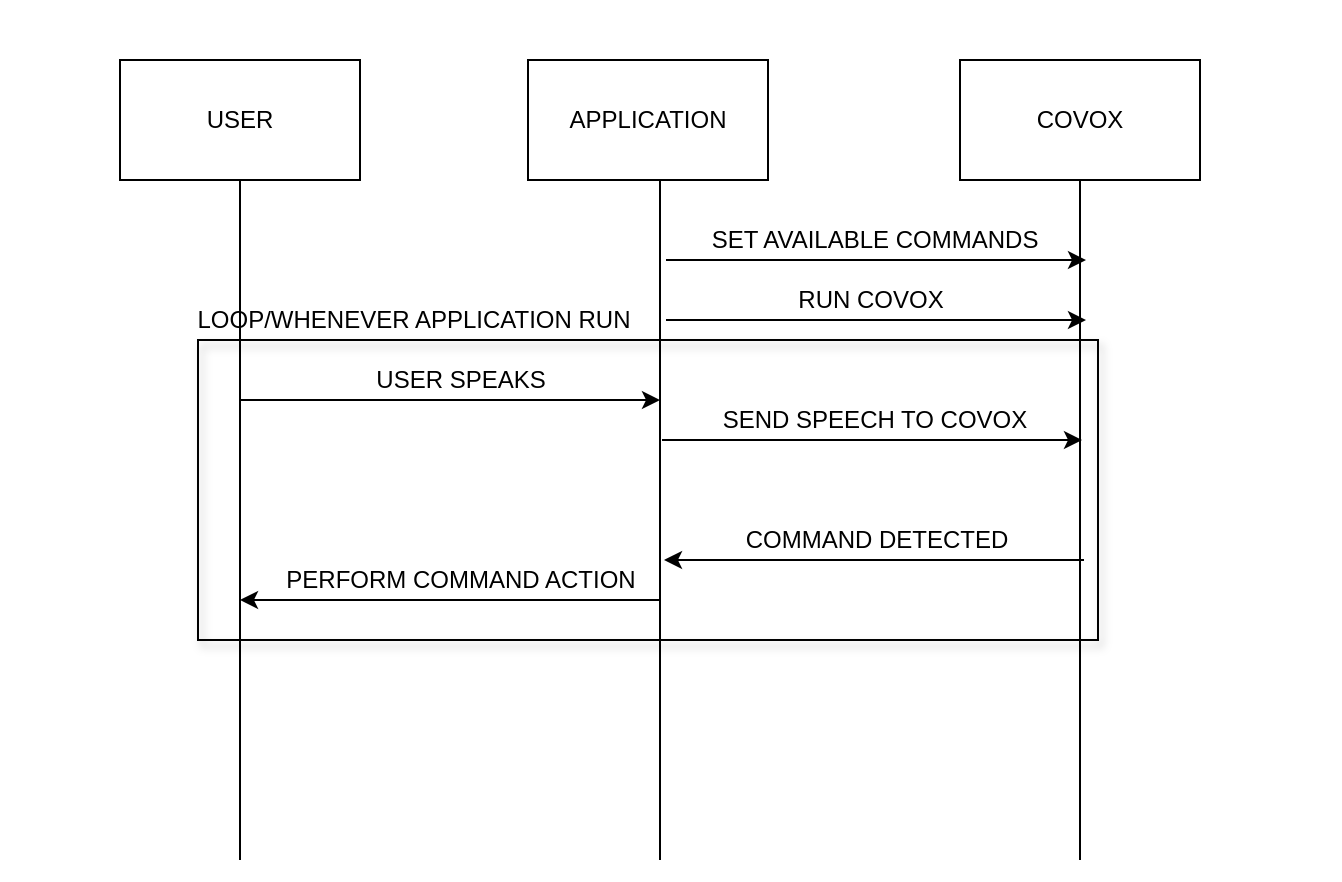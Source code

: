 <mxfile version="14.2.9" type="device"><diagram id="ca0A8XBpIzDin1rm0OsK" name="Page-1"><mxGraphModel dx="2135" dy="719" grid="1" gridSize="10" guides="1" tooltips="1" connect="1" arrows="1" fold="1" page="1" pageScale="1" pageWidth="827" pageHeight="1169" math="0" shadow="0"><root><mxCell id="0"/><mxCell id="1" parent="0"/><mxCell id="lr40p68Yek2Hbg__FUkY-50" value="" style="rounded=0;whiteSpace=wrap;html=1;shadow=0;fillColor=#FFFFFF;strokeColor=none;" vertex="1" parent="1"><mxGeometry x="150" width="670" height="440" as="geometry"/></mxCell><mxCell id="lr40p68Yek2Hbg__FUkY-14" value="USER" style="rounded=0;whiteSpace=wrap;html=1;" vertex="1" parent="1"><mxGeometry x="210" y="30" width="120" height="60" as="geometry"/></mxCell><mxCell id="lr40p68Yek2Hbg__FUkY-15" value="APPLICATION" style="rounded=0;whiteSpace=wrap;html=1;" vertex="1" parent="1"><mxGeometry x="414" y="30" width="120" height="60" as="geometry"/></mxCell><mxCell id="lr40p68Yek2Hbg__FUkY-24" value="COVOX" style="rounded=0;whiteSpace=wrap;html=1;" vertex="1" parent="1"><mxGeometry x="630" y="30" width="120" height="60" as="geometry"/></mxCell><mxCell id="lr40p68Yek2Hbg__FUkY-25" value="" style="endArrow=none;html=1;" edge="1" parent="1"><mxGeometry width="50" height="50" relative="1" as="geometry"><mxPoint x="270" y="430" as="sourcePoint"/><mxPoint x="270" y="90" as="targetPoint"/></mxGeometry></mxCell><mxCell id="lr40p68Yek2Hbg__FUkY-26" value="" style="endArrow=none;html=1;" edge="1" parent="1"><mxGeometry width="50" height="50" relative="1" as="geometry"><mxPoint x="480" y="430" as="sourcePoint"/><mxPoint x="480" y="90" as="targetPoint"/></mxGeometry></mxCell><mxCell id="lr40p68Yek2Hbg__FUkY-27" value="" style="endArrow=none;html=1;" edge="1" parent="1"><mxGeometry width="50" height="50" relative="1" as="geometry"><mxPoint x="690" y="430" as="sourcePoint"/><mxPoint x="690" y="90" as="targetPoint"/></mxGeometry></mxCell><mxCell id="lr40p68Yek2Hbg__FUkY-29" value="" style="endArrow=classic;html=1;" edge="1" parent="1"><mxGeometry width="50" height="50" relative="1" as="geometry"><mxPoint x="483" y="130" as="sourcePoint"/><mxPoint x="693" y="130" as="targetPoint"/></mxGeometry></mxCell><mxCell id="lr40p68Yek2Hbg__FUkY-31" value="" style="endArrow=classic;html=1;" edge="1" parent="1"><mxGeometry width="50" height="50" relative="1" as="geometry"><mxPoint x="270" y="200" as="sourcePoint"/><mxPoint x="480" y="200" as="targetPoint"/></mxGeometry></mxCell><mxCell id="lr40p68Yek2Hbg__FUkY-32" value="" style="endArrow=classic;html=1;" edge="1" parent="1"><mxGeometry width="50" height="50" relative="1" as="geometry"><mxPoint x="481" y="220" as="sourcePoint"/><mxPoint x="691" y="220" as="targetPoint"/></mxGeometry></mxCell><mxCell id="lr40p68Yek2Hbg__FUkY-34" value="" style="endArrow=classic;html=1;" edge="1" parent="1"><mxGeometry width="50" height="50" relative="1" as="geometry"><mxPoint x="692" y="280" as="sourcePoint"/><mxPoint x="482" y="280" as="targetPoint"/></mxGeometry></mxCell><mxCell id="lr40p68Yek2Hbg__FUkY-35" value="" style="endArrow=classic;html=1;" edge="1" parent="1"><mxGeometry width="50" height="50" relative="1" as="geometry"><mxPoint x="480" y="300" as="sourcePoint"/><mxPoint x="270" y="300" as="targetPoint"/></mxGeometry></mxCell><mxCell id="lr40p68Yek2Hbg__FUkY-37" value="SET AVAILABLE COMMANDS" style="text;html=1;align=center;verticalAlign=middle;resizable=0;points=[];autosize=1;" vertex="1" parent="1"><mxGeometry x="497" y="110" width="180" height="20" as="geometry"/></mxCell><mxCell id="lr40p68Yek2Hbg__FUkY-39" value="SEND SPEECH TO COVOX" style="text;html=1;align=center;verticalAlign=middle;resizable=0;points=[];autosize=1;" vertex="1" parent="1"><mxGeometry x="502" y="200" width="170" height="20" as="geometry"/></mxCell><mxCell id="lr40p68Yek2Hbg__FUkY-40" value="COMMAND DETECTED" style="text;html=1;align=center;verticalAlign=middle;resizable=0;points=[];autosize=1;" vertex="1" parent="1"><mxGeometry x="513" y="260" width="150" height="20" as="geometry"/></mxCell><mxCell id="lr40p68Yek2Hbg__FUkY-41" value="PERFORM COMMAND ACTION" style="text;html=1;align=center;verticalAlign=middle;resizable=0;points=[];autosize=1;" vertex="1" parent="1"><mxGeometry x="285" y="280" width="190" height="20" as="geometry"/></mxCell><mxCell id="lr40p68Yek2Hbg__FUkY-43" value="USER SPEAKS" style="text;html=1;align=center;verticalAlign=middle;resizable=0;points=[];autosize=1;" vertex="1" parent="1"><mxGeometry x="330" y="180" width="100" height="20" as="geometry"/></mxCell><mxCell id="lr40p68Yek2Hbg__FUkY-45" value="" style="rounded=0;whiteSpace=wrap;html=1;shadow=1;fillColor=none;" vertex="1" parent="1"><mxGeometry x="249" y="170" width="450" height="150" as="geometry"/></mxCell><mxCell id="lr40p68Yek2Hbg__FUkY-46" value="" style="endArrow=classic;html=1;" edge="1" parent="1"><mxGeometry width="50" height="50" relative="1" as="geometry"><mxPoint x="483.0" y="160" as="sourcePoint"/><mxPoint x="693.0" y="160" as="targetPoint"/></mxGeometry></mxCell><mxCell id="lr40p68Yek2Hbg__FUkY-47" value="RUN COVOX" style="text;html=1;align=center;verticalAlign=middle;resizable=0;points=[];autosize=1;" vertex="1" parent="1"><mxGeometry x="540" y="140" width="90" height="20" as="geometry"/></mxCell><mxCell id="lr40p68Yek2Hbg__FUkY-48" value="LOOP/WHENEVER APPLICATION RUN" style="text;html=1;strokeColor=none;fillColor=none;align=center;verticalAlign=middle;whiteSpace=wrap;rounded=0;shadow=1;" vertex="1" parent="1"><mxGeometry x="212" y="150" width="290" height="20" as="geometry"/></mxCell></root></mxGraphModel></diagram></mxfile>